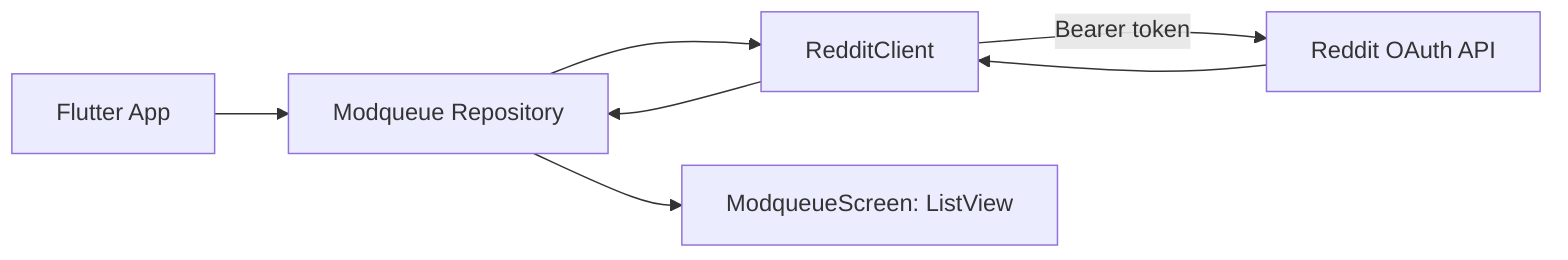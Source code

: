 flowchart LR
  App[Flutter App] --> Repo[Modqueue Repository]
  Repo --> Client[RedditClient]
  Client -->|Bearer token| Reddit[Reddit OAuth API]
  Reddit --> Client
  Client --> Repo
  Repo --> UI[ModqueueScreen: ListView]